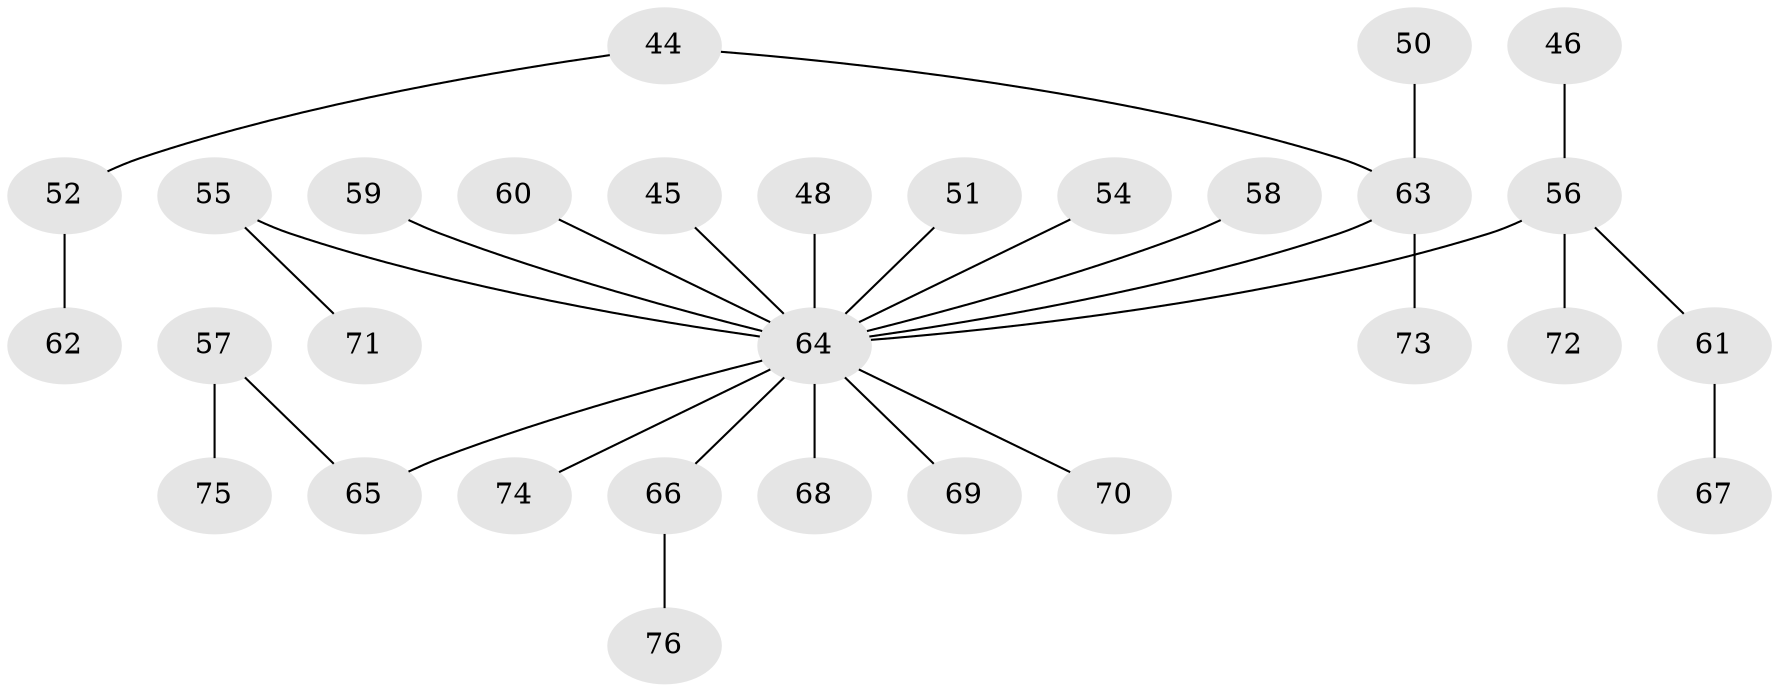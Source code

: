 // original degree distribution, {5: 0.039473684210526314, 8: 0.013157894736842105, 4: 0.07894736842105263, 1: 0.5131578947368421, 3: 0.13157894736842105, 2: 0.2236842105263158}
// Generated by graph-tools (version 1.1) at 2025/56/03/04/25 21:56:59]
// undirected, 30 vertices, 29 edges
graph export_dot {
graph [start="1"]
  node [color=gray90,style=filled];
  44 [super="+28"];
  45;
  46;
  48 [super="+17+33"];
  50;
  51;
  52;
  54;
  55;
  56 [super="+43"];
  57;
  58;
  59;
  60;
  61;
  62;
  63 [super="+24+25"];
  64 [super="+49+29+9+18+22+53+31+34+36+37+41+38+42"];
  65 [super="+10+12+14"];
  66;
  67;
  68;
  69;
  70;
  71;
  72 [super="+39"];
  73;
  74;
  75;
  76;
  44 -- 52;
  44 -- 63;
  45 -- 64;
  46 -- 56;
  48 -- 64;
  50 -- 63;
  51 -- 64;
  52 -- 62;
  54 -- 64;
  55 -- 71;
  55 -- 64;
  56 -- 61;
  56 -- 72;
  56 -- 64;
  57 -- 75;
  57 -- 65;
  58 -- 64;
  59 -- 64;
  60 -- 64;
  61 -- 67;
  63 -- 73;
  63 -- 64;
  64 -- 69;
  64 -- 66;
  64 -- 70;
  64 -- 65;
  64 -- 74;
  64 -- 68;
  66 -- 76;
}
